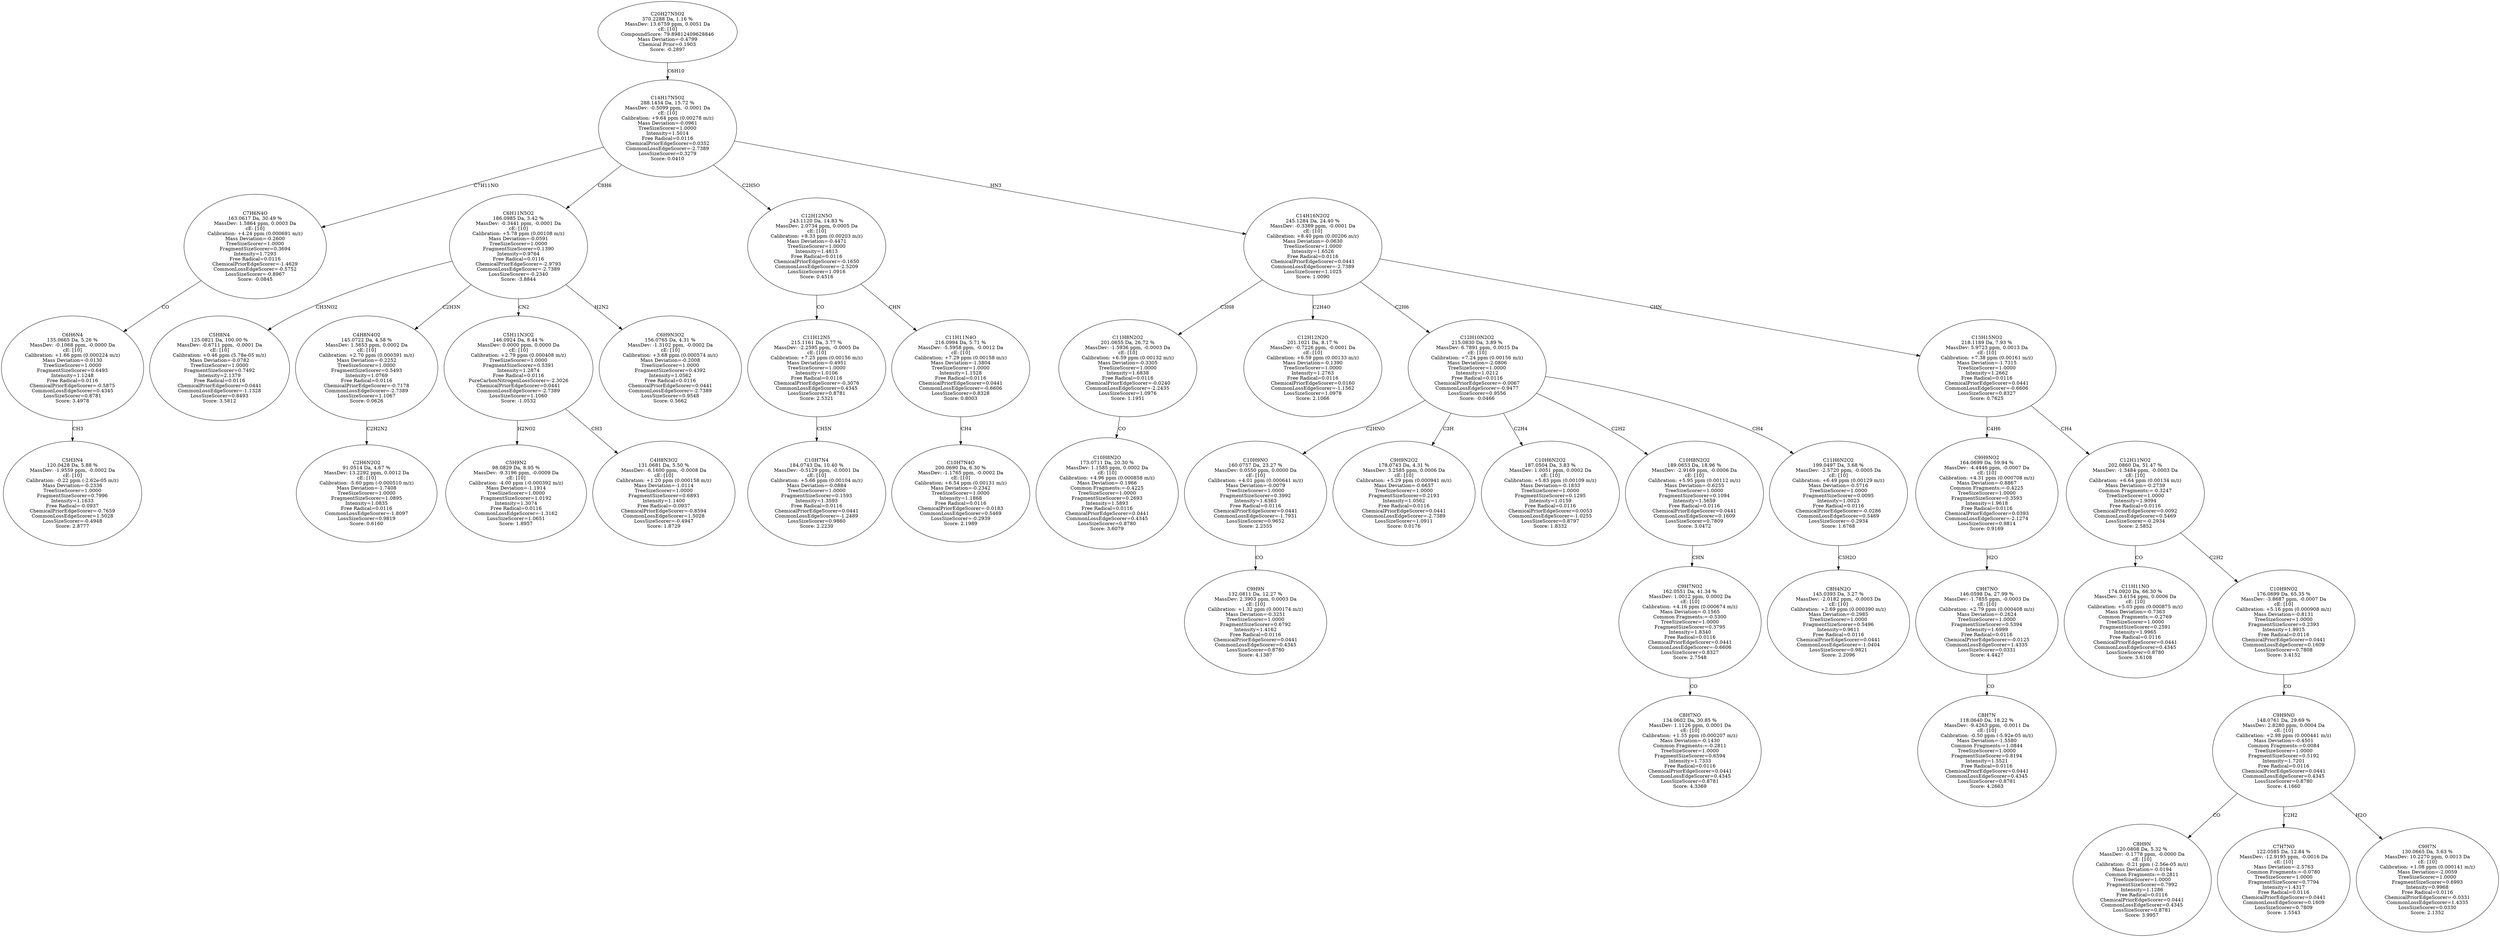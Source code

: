 strict digraph {
v1 [label="C5H3N4\n120.0428 Da, 5.88 %\nMassDev: -1.9559 ppm, -0.0002 Da\ncE: [10]\nCalibration: -0.22 ppm (-2.62e-05 m/z)\nMass Deviation=-0.2336\nTreeSizeScorer=1.0000\nFragmentSizeScorer=0.7996\nIntensity=1.1633\nFree Radical=-0.0937\nChemicalPriorEdgeScorer=-0.7659\nCommonLossEdgeScorer=1.5028\nLossSizeScorer=-0.4948\nScore: 2.8777"];
v2 [label="C6H6N4\n135.0665 Da, 5.26 %\nMassDev: -0.1068 ppm, -0.0000 Da\ncE: [10]\nCalibration: +1.66 ppm (0.000224 m/z)\nMass Deviation=-0.0130\nTreeSizeScorer=1.0000\nFragmentSizeScorer=0.6493\nIntensity=1.1248\nFree Radical=0.0116\nChemicalPriorEdgeScorer=-0.5875\nCommonLossEdgeScorer=0.4345\nLossSizeScorer=0.8781\nScore: 3.4978"];
v3 [label="C7H6N4O\n163.0617 Da, 30.49 %\nMassDev: 1.5864 ppm, 0.0003 Da\ncE: [10]\nCalibration: +4.24 ppm (0.000691 m/z)\nMass Deviation=-0.2600\nTreeSizeScorer=1.0000\nFragmentSizeScorer=0.3694\nIntensity=1.7293\nFree Radical=0.0116\nChemicalPriorEdgeScorer=-1.4629\nCommonLossEdgeScorer=-0.5752\nLossSizeScorer=-0.8967\nScore: -0.0845"];
v4 [label="C5H8N4\n125.0821 Da, 100.00 %\nMassDev: -0.6711 ppm, -0.0001 Da\ncE: [10]\nCalibration: +0.46 ppm (5.78e-05 m/z)\nMass Deviation=-0.0782\nTreeSizeScorer=1.0000\nFragmentSizeScorer=0.7492\nIntensity=2.1379\nFree Radical=0.0116\nChemicalPriorEdgeScorer=0.0441\nCommonLossEdgeScorer=-1.1328\nLossSizeScorer=0.8493\nScore: 3.5812"];
v5 [label="C2H6N2O2\n91.0514 Da, 4.67 %\nMassDev: 13.2292 ppm, 0.0012 Da\ncE: [10]\nCalibration: -5.60 ppm (-0.000510 m/z)\nMass Deviation=-1.7408\nTreeSizeScorer=1.0000\nFragmentSizeScorer=1.0895\nIntensity=1.0835\nFree Radical=0.0116\nCommonLossEdgeScorer=-1.8097\nLossSizeScorer=0.9819\nScore: 0.6160"];
v6 [label="C4H8N4O2\n145.0722 Da, 4.58 %\nMassDev: 1.5653 ppm, 0.0002 Da\ncE: [10]\nCalibration: +2.70 ppm (0.000391 m/z)\nMass Deviation=-0.2252\nTreeSizeScorer=1.0000\nFragmentSizeScorer=0.5493\nIntensity=1.0769\nFree Radical=0.0116\nChemicalPriorEdgeScorer=-0.7178\nCommonLossEdgeScorer=-2.7389\nLossSizeScorer=1.1067\nScore: 0.0626"];
v7 [label="C5H9N2\n98.0829 Da, 8.95 %\nMassDev: -9.3196 ppm, -0.0009 Da\ncE: [10]\nCalibration: -4.00 ppm (-0.000392 m/z)\nMass Deviation=-1.1914\nTreeSizeScorer=1.0000\nFragmentSizeScorer=1.0192\nIntensity=1.3074\nFree Radical=0.0116\nCommonLossEdgeScorer=-1.3162\nLossSizeScorer=1.0651\nScore: 1.8957"];
v8 [label="C4H8N3O2\n131.0681 Da, 5.50 %\nMassDev: -6.1600 ppm, -0.0008 Da\ncE: [10]\nCalibration: +1.20 ppm (0.000158 m/z)\nMass Deviation=-1.0114\nTreeSizeScorer=1.0000\nFragmentSizeScorer=0.6893\nIntensity=1.1400\nFree Radical=-0.0937\nChemicalPriorEdgeScorer=-0.8594\nCommonLossEdgeScorer=1.5028\nLossSizeScorer=-0.4947\nScore: 1.8729"];
v9 [label="C5H11N3O2\n146.0924 Da, 8.44 %\nMassDev: 0.0000 ppm, 0.0000 Da\ncE: [10]\nCalibration: +2.79 ppm (0.000408 m/z)\nTreeSizeScorer=1.0000\nFragmentSizeScorer=0.5391\nIntensity=1.2874\nFree Radical=0.0116\nPureCarbonNitrogenLossScorer=-2.3026\nChemicalPriorEdgeScorer=0.0441\nCommonLossEdgeScorer=-2.7389\nLossSizeScorer=1.1060\nScore: -1.0532"];
v10 [label="C6H9N3O2\n156.0765 Da, 4.31 %\nMassDev: -1.3102 ppm, -0.0002 Da\ncE: [10]\nCalibration: +3.68 ppm (0.000574 m/z)\nMass Deviation=-0.2008\nTreeSizeScorer=1.0000\nFragmentSizeScorer=0.4392\nIntensity=1.0562\nFree Radical=0.0116\nChemicalPriorEdgeScorer=0.0441\nCommonLossEdgeScorer=-2.7389\nLossSizeScorer=0.9548\nScore: 0.5662"];
v11 [label="C6H11N5O2\n186.0985 Da, 3.42 %\nMassDev: -0.3441 ppm, -0.0001 Da\ncE: [10]\nCalibration: +5.78 ppm (0.00108 m/z)\nMass Deviation=-0.0591\nTreeSizeScorer=1.0000\nFragmentSizeScorer=0.1390\nIntensity=0.9764\nFree Radical=0.0116\nChemicalPriorEdgeScorer=-2.9793\nCommonLossEdgeScorer=-2.7389\nLossSizeScorer=-0.2340\nScore: -3.8844"];
v12 [label="C10H7N4\n184.0743 Da, 10.40 %\nMassDev: -0.5129 ppm, -0.0001 Da\ncE: [10]\nCalibration: +5.66 ppm (0.00104 m/z)\nMass Deviation=-0.0884\nTreeSizeScorer=1.0000\nFragmentSizeScorer=0.1593\nIntensity=1.3593\nFree Radical=0.0116\nChemicalPriorEdgeScorer=0.0441\nCommonLossEdgeScorer=-1.2489\nLossSizeScorer=0.9860\nScore: 2.2230"];
v13 [label="C11H12N5\n215.1161 Da, 3.77 %\nMassDev: -2.2595 ppm, -0.0005 Da\ncE: [10]\nCalibration: +7.25 ppm (0.00156 m/z)\nMass Deviation=-0.4951\nTreeSizeScorer=1.0000\nIntensity=1.0106\nFree Radical=0.0116\nChemicalPriorEdgeScorer=-0.3076\nCommonLossEdgeScorer=0.4345\nLossSizeScorer=0.8781\nScore: 2.5321"];
v14 [label="C10H7N4O\n200.0690 Da, 6.30 %\nMassDev: -1.1765 ppm, -0.0002 Da\ncE: [10]\nCalibration: +6.54 ppm (0.00131 m/z)\nMass Deviation=-0.2342\nTreeSizeScorer=1.0000\nIntensity=1.1868\nFree Radical=0.0116\nChemicalPriorEdgeScorer=-0.0183\nCommonLossEdgeScorer=0.5469\nLossSizeScorer=-0.2939\nScore: 2.1989"];
v15 [label="C11H11N4O\n216.0994 Da, 5.71 %\nMassDev: -5.5958 ppm, -0.0012 Da\ncE: [10]\nCalibration: +7.29 ppm (0.00158 m/z)\nMass Deviation=-1.5804\nTreeSizeScorer=1.0000\nIntensity=1.1528\nFree Radical=0.0116\nChemicalPriorEdgeScorer=0.0441\nCommonLossEdgeScorer=-0.6606\nLossSizeScorer=0.8328\nScore: 0.8003"];
v16 [label="C12H12N5O\n243.1120 Da, 14.83 %\nMassDev: 2.0734 ppm, 0.0005 Da\ncE: [10]\nCalibration: +8.33 ppm (0.00203 m/z)\nMass Deviation=-0.4471\nTreeSizeScorer=1.0000\nIntensity=1.4813\nFree Radical=0.0116\nChemicalPriorEdgeScorer=-0.1650\nCommonLossEdgeScorer=-2.5209\nLossSizeScorer=1.0916\nScore: 0.4516"];
v17 [label="C10H8N2O\n173.0711 Da, 20.30 %\nMassDev: 1.1585 ppm, 0.0002 Da\ncE: [10]\nCalibration: +4.96 ppm (0.000858 m/z)\nMass Deviation=-0.1966\nCommon Fragments:=-0.4225\nTreeSizeScorer=1.0000\nFragmentSizeScorer=0.2693\nIntensity=1.5893\nFree Radical=0.0116\nChemicalPriorEdgeScorer=0.0441\nCommonLossEdgeScorer=0.4345\nLossSizeScorer=0.8780\nScore: 3.6079"];
v18 [label="C11H8N2O2\n201.0655 Da, 26.72 %\nMassDev: -1.5936 ppm, -0.0003 Da\ncE: [10]\nCalibration: +6.59 ppm (0.00132 m/z)\nMass Deviation=-0.3305\nTreeSizeScorer=1.0000\nIntensity=1.6838\nFree Radical=0.0116\nChemicalPriorEdgeScorer=-0.0240\nCommonLossEdgeScorer=-2.2435\nLossSizeScorer=1.0976\nScore: 1.1951"];
v19 [label="C12H12N2O\n201.1021 Da, 8.17 %\nMassDev: -0.7226 ppm, -0.0001 Da\ncE: [10]\nCalibration: +6.59 ppm (0.00133 m/z)\nMass Deviation=-0.1390\nTreeSizeScorer=1.0000\nIntensity=1.2763\nFree Radical=0.0116\nChemicalPriorEdgeScorer=0.0160\nCommonLossEdgeScorer=-1.1562\nLossSizeScorer=1.0978\nScore: 2.1066"];
v20 [label="C9H9N\n132.0811 Da, 12.27 %\nMassDev: 2.3903 ppm, 0.0003 Da\ncE: [10]\nCalibration: +1.32 ppm (0.000174 m/z)\nMass Deviation=-0.3251\nTreeSizeScorer=1.0000\nFragmentSizeScorer=0.6792\nIntensity=1.4162\nFree Radical=0.0116\nChemicalPriorEdgeScorer=0.0441\nCommonLossEdgeScorer=0.4345\nLossSizeScorer=0.8780\nScore: 4.1387"];
v21 [label="C10H9NO\n160.0757 Da, 23.27 %\nMassDev: 0.0550 ppm, 0.0000 Da\ncE: [10]\nCalibration: +4.01 ppm (0.000641 m/z)\nMass Deviation=-0.0079\nTreeSizeScorer=1.0000\nFragmentSizeScorer=0.3992\nIntensity=1.6363\nFree Radical=0.0116\nChemicalPriorEdgeScorer=0.0441\nCommonLossEdgeScorer=-1.7931\nLossSizeScorer=0.9652\nScore: 2.2555"];
v22 [label="C9H9N2O2\n178.0743 Da, 4.31 %\nMassDev: 3.2585 ppm, 0.0006 Da\ncE: [10]\nCalibration: +5.29 ppm (0.000941 m/z)\nMass Deviation=-0.6657\nTreeSizeScorer=1.0000\nFragmentSizeScorer=0.2193\nIntensity=1.0562\nFree Radical=0.0116\nChemicalPriorEdgeScorer=0.0441\nCommonLossEdgeScorer=-2.7389\nLossSizeScorer=1.0911\nScore: 0.0176"];
v23 [label="C10H6N2O2\n187.0504 Da, 3.83 %\nMassDev: 1.0051 ppm, 0.0002 Da\ncE: [10]\nCalibration: +5.83 ppm (0.00109 m/z)\nMass Deviation=-0.1833\nTreeSizeScorer=1.0000\nFragmentSizeScorer=0.1295\nIntensity=1.0159\nFree Radical=0.0116\nChemicalPriorEdgeScorer=0.0053\nCommonLossEdgeScorer=-1.0255\nLossSizeScorer=0.8797\nScore: 1.8332"];
v24 [label="C8H7NO\n134.0602 Da, 30.85 %\nMassDev: 1.1126 ppm, 0.0001 Da\ncE: [10]\nCalibration: +1.55 ppm (0.000207 m/z)\nMass Deviation=-0.1430\nCommon Fragments:=-0.2811\nTreeSizeScorer=1.0000\nFragmentSizeScorer=0.6594\nIntensity=1.7333\nFree Radical=0.0116\nChemicalPriorEdgeScorer=0.0441\nCommonLossEdgeScorer=0.4345\nLossSizeScorer=0.8781\nScore: 4.3369"];
v25 [label="C9H7NO2\n162.0551 Da, 41.34 %\nMassDev: 1.0012 ppm, 0.0002 Da\ncE: [10]\nCalibration: +4.16 ppm (0.000674 m/z)\nMass Deviation=-0.1565\nCommon Fragments:=-0.5300\nTreeSizeScorer=1.0000\nFragmentSizeScorer=0.3795\nIntensity=1.8340\nFree Radical=0.0116\nChemicalPriorEdgeScorer=0.0441\nCommonLossEdgeScorer=-0.6606\nLossSizeScorer=0.8327\nScore: 2.7548"];
v26 [label="C10H8N2O2\n189.0653 Da, 18.96 %\nMassDev: -2.9169 ppm, -0.0006 Da\ncE: [10]\nCalibration: +5.95 ppm (0.00112 m/z)\nMass Deviation=-0.6255\nTreeSizeScorer=1.0000\nFragmentSizeScorer=0.1094\nIntensity=1.5659\nFree Radical=0.0116\nChemicalPriorEdgeScorer=0.0441\nCommonLossEdgeScorer=0.1609\nLossSizeScorer=0.7809\nScore: 3.0472"];
v27 [label="C8H4N2O\n145.0393 Da, 3.27 %\nMassDev: -2.0182 ppm, -0.0003 Da\ncE: [10]\nCalibration: +2.69 ppm (0.000390 m/z)\nMass Deviation=-0.2985\nTreeSizeScorer=1.0000\nFragmentSizeScorer=0.5496\nIntensity=0.9611\nFree Radical=0.0116\nChemicalPriorEdgeScorer=0.0441\nCommonLossEdgeScorer=-1.0404\nLossSizeScorer=0.9821\nScore: 2.2096"];
v28 [label="C11H6N2O2\n199.0497 Da, 3.68 %\nMassDev: -2.5720 ppm, -0.0005 Da\ncE: [10]\nCalibration: +6.49 ppm (0.00129 m/z)\nMass Deviation=-0.5716\nTreeSizeScorer=1.0000\nFragmentSizeScorer=0.0095\nIntensity=1.0023\nFree Radical=0.0116\nChemicalPriorEdgeScorer=-0.0286\nCommonLossEdgeScorer=0.5469\nLossSizeScorer=-0.2934\nScore: 1.6768"];
v29 [label="C12H10N2O2\n215.0830 Da, 3.89 %\nMassDev: 6.7891 ppm, 0.0015 Da\ncE: [10]\nCalibration: +7.24 ppm (0.00156 m/z)\nMass Deviation=-2.0806\nTreeSizeScorer=1.0000\nIntensity=1.0212\nFree Radical=0.0116\nChemicalPriorEdgeScorer=-0.0067\nCommonLossEdgeScorer=-0.9477\nLossSizeScorer=0.9556\nScore: -0.0466"];
v30 [label="C8H7N\n118.0640 Da, 18.22 %\nMassDev: -9.4263 ppm, -0.0011 Da\ncE: [10]\nCalibration: -0.50 ppm (-5.92e-05 m/z)\nMass Deviation=-1.5580\nCommon Fragments:=1.0844\nTreeSizeScorer=1.0000\nFragmentSizeScorer=0.8194\nIntensity=1.5521\nFree Radical=0.0116\nChemicalPriorEdgeScorer=0.0441\nCommonLossEdgeScorer=0.4345\nLossSizeScorer=0.8781\nScore: 4.2663"];
v31 [label="C9H7NO\n146.0598 Da, 27.99 %\nMassDev: -1.7855 ppm, -0.0003 Da\ncE: [10]\nCalibration: +2.79 ppm (0.000408 m/z)\nMass Deviation=-0.2624\nTreeSizeScorer=1.0000\nFragmentSizeScorer=0.5394\nIntensity=1.6999\nFree Radical=0.0116\nChemicalPriorEdgeScorer=-0.0125\nCommonLossEdgeScorer=1.4335\nLossSizeScorer=0.0331\nScore: 4.4427"];
v32 [label="C9H9NO2\n164.0699 Da, 59.94 %\nMassDev: -4.4446 ppm, -0.0007 Da\ncE: [10]\nCalibration: +4.31 ppm (0.000708 m/z)\nMass Deviation=-0.8867\nCommon Fragments:=-0.4225\nTreeSizeScorer=1.0000\nFragmentSizeScorer=0.3593\nIntensity=1.9618\nFree Radical=0.0116\nChemicalPriorEdgeScorer=0.0393\nCommonLossEdgeScorer=-2.1274\nLossSizeScorer=0.9814\nScore: 0.9169"];
v33 [label="C11H11NO\n174.0920 Da, 66.30 %\nMassDev: 3.6154 ppm, 0.0006 Da\ncE: [10]\nCalibration: +5.03 ppm (0.000875 m/z)\nMass Deviation=-0.7363\nCommon Fragments:=-0.2769\nTreeSizeScorer=1.0000\nFragmentSizeScorer=0.2591\nIntensity=1.9965\nFree Radical=0.0116\nChemicalPriorEdgeScorer=0.0441\nCommonLossEdgeScorer=0.4345\nLossSizeScorer=0.8780\nScore: 3.6108"];
v34 [label="C8H9N\n120.0808 Da, 5.32 %\nMassDev: -0.1778 ppm, -0.0000 Da\ncE: [10]\nCalibration: -0.21 ppm (-2.56e-05 m/z)\nMass Deviation=-0.0194\nCommon Fragments:=-0.2811\nTreeSizeScorer=1.0000\nFragmentSizeScorer=0.7992\nIntensity=1.1286\nFree Radical=0.0116\nChemicalPriorEdgeScorer=0.0441\nCommonLossEdgeScorer=0.4345\nLossSizeScorer=0.8781\nScore: 3.9957"];
v35 [label="C7H7NO\n122.0585 Da, 12.84 %\nMassDev: -12.9195 ppm, -0.0016 Da\ncE: [10]\nMass Deviation=-2.5763\nCommon Fragments:=-0.0780\nTreeSizeScorer=1.0000\nFragmentSizeScorer=0.7794\nIntensity=1.4317\nFree Radical=0.0116\nChemicalPriorEdgeScorer=0.0441\nCommonLossEdgeScorer=0.1609\nLossSizeScorer=0.7809\nScore: 1.5543"];
v36 [label="C9H7N\n130.0665 Da, 3.63 %\nMassDev: 10.2270 ppm, 0.0013 Da\ncE: [10]\nCalibration: +1.08 ppm (0.000141 m/z)\nMass Deviation=-2.0059\nTreeSizeScorer=1.0000\nFragmentSizeScorer=0.6993\nIntensity=0.9968\nFree Radical=0.0116\nChemicalPriorEdgeScorer=-0.0331\nCommonLossEdgeScorer=1.4335\nLossSizeScorer=0.0330\nScore: 2.1352"];
v37 [label="C9H9NO\n148.0761 Da, 29.69 %\nMassDev: 2.8280 ppm, 0.0004 Da\ncE: [10]\nCalibration: +2.98 ppm (0.000441 m/z)\nMass Deviation=-0.4501\nCommon Fragments:=0.0084\nTreeSizeScorer=1.0000\nFragmentSizeScorer=0.5192\nIntensity=1.7201\nFree Radical=0.0116\nChemicalPriorEdgeScorer=0.0441\nCommonLossEdgeScorer=0.4345\nLossSizeScorer=0.8780\nScore: 4.1660"];
v38 [label="C10H9NO2\n176.0699 Da, 65.35 %\nMassDev: -3.8687 ppm, -0.0007 Da\ncE: [10]\nCalibration: +5.16 ppm (0.000908 m/z)\nMass Deviation=-0.8131\nTreeSizeScorer=1.0000\nFragmentSizeScorer=0.2393\nIntensity=1.9915\nFree Radical=0.0116\nChemicalPriorEdgeScorer=0.0441\nCommonLossEdgeScorer=0.1609\nLossSizeScorer=0.7808\nScore: 3.4152"];
v39 [label="C12H11NO2\n202.0860 Da, 51.47 %\nMassDev: -1.3484 ppm, -0.0003 Da\ncE: [10]\nCalibration: +6.64 ppm (0.00134 m/z)\nMass Deviation=-0.2739\nCommon Fragments:=-0.3247\nTreeSizeScorer=1.0000\nIntensity=1.9094\nFree Radical=0.0116\nChemicalPriorEdgeScorer=0.0092\nCommonLossEdgeScorer=0.5469\nLossSizeScorer=-0.2934\nScore: 2.5852"];
v40 [label="C13H15NO2\n218.1189 Da, 7.93 %\nMassDev: 5.9723 ppm, 0.0013 Da\ncE: [10]\nCalibration: +7.38 ppm (0.00161 m/z)\nMass Deviation=-1.7315\nTreeSizeScorer=1.0000\nIntensity=1.2662\nFree Radical=0.0116\nChemicalPriorEdgeScorer=0.0441\nCommonLossEdgeScorer=-0.6606\nLossSizeScorer=0.8327\nScore: 0.7625"];
v41 [label="C14H16N2O2\n245.1284 Da, 24.40 %\nMassDev: -0.3389 ppm, -0.0001 Da\ncE: [10]\nCalibration: +8.40 ppm (0.00206 m/z)\nMass Deviation=-0.0630\nTreeSizeScorer=1.0000\nIntensity=1.6526\nFree Radical=0.0116\nChemicalPriorEdgeScorer=0.0441\nCommonLossEdgeScorer=-2.7389\nLossSizeScorer=1.1025\nScore: 1.0090"];
v42 [label="C14H17N5O2\n288.1454 Da, 15.72 %\nMassDev: -0.5099 ppm, -0.0001 Da\ncE: [10]\nCalibration: +9.64 ppm (0.00278 m/z)\nMass Deviation=-0.0961\nTreeSizeScorer=1.0000\nIntensity=1.5014\nFree Radical=0.0116\nChemicalPriorEdgeScorer=0.0352\nCommonLossEdgeScorer=-2.7389\nLossSizeScorer=0.3279\nScore: 0.0410"];
v43 [label="C20H27N5O2\n370.2288 Da, 1.16 %\nMassDev: 13.6759 ppm, 0.0051 Da\ncE: [10]\nCompoundScore: 79.89812409628846\nMass Deviation=-0.4799\nChemical Prior=0.1903\nScore: -0.2897"];
v2 -> v1 [label="CH3"];
v3 -> v2 [label="CO"];
v42 -> v3 [label="C7H11NO"];
v11 -> v4 [label="CH3NO2"];
v6 -> v5 [label="C2H2N2"];
v11 -> v6 [label="C2H3N"];
v9 -> v7 [label="H2NO2"];
v9 -> v8 [label="CH3"];
v11 -> v9 [label="CN2"];
v11 -> v10 [label="H2N2"];
v42 -> v11 [label="C8H6"];
v13 -> v12 [label="CH5N"];
v16 -> v13 [label="CO"];
v15 -> v14 [label="CH4"];
v16 -> v15 [label="CHN"];
v42 -> v16 [label="C2H5O"];
v18 -> v17 [label="CO"];
v41 -> v18 [label="C3H8"];
v41 -> v19 [label="C2H4O"];
v21 -> v20 [label="CO"];
v29 -> v21 [label="C2HNO"];
v29 -> v22 [label="C3H"];
v29 -> v23 [label="C2H4"];
v25 -> v24 [label="CO"];
v26 -> v25 [label="CHN"];
v29 -> v26 [label="C2H2"];
v28 -> v27 [label="C3H2O"];
v29 -> v28 [label="CH4"];
v41 -> v29 [label="C2H6"];
v31 -> v30 [label="CO"];
v32 -> v31 [label="H2O"];
v40 -> v32 [label="C4H6"];
v39 -> v33 [label="CO"];
v37 -> v34 [label="CO"];
v37 -> v35 [label="C2H2"];
v37 -> v36 [label="H2O"];
v38 -> v37 [label="CO"];
v39 -> v38 [label="C2H2"];
v40 -> v39 [label="CH4"];
v41 -> v40 [label="CHN"];
v42 -> v41 [label="HN3"];
v43 -> v42 [label="C6H10"];
}